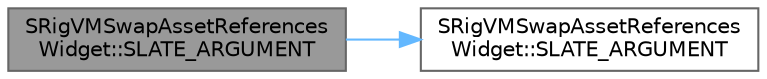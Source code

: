 digraph "SRigVMSwapAssetReferencesWidget::SLATE_ARGUMENT"
{
 // INTERACTIVE_SVG=YES
 // LATEX_PDF_SIZE
  bgcolor="transparent";
  edge [fontname=Helvetica,fontsize=10,labelfontname=Helvetica,labelfontsize=10];
  node [fontname=Helvetica,fontsize=10,shape=box,height=0.2,width=0.4];
  rankdir="LR";
  Node1 [id="Node000001",label="SRigVMSwapAssetReferences\lWidget::SLATE_ARGUMENT",height=0.2,width=0.4,color="gray40", fillcolor="grey60", style="filled", fontcolor="black",tooltip=" "];
  Node1 -> Node2 [id="edge1_Node000001_Node000002",color="steelblue1",style="solid",tooltip=" "];
  Node2 [id="Node000002",label="SRigVMSwapAssetReferences\lWidget::SLATE_ARGUMENT",height=0.2,width=0.4,color="grey40", fillcolor="white", style="filled",URL="$da/db7/classSRigVMSwapAssetReferencesWidget.html#ace1a00fb48ad159b0ac382a51a9ea114",tooltip=" "];
}
